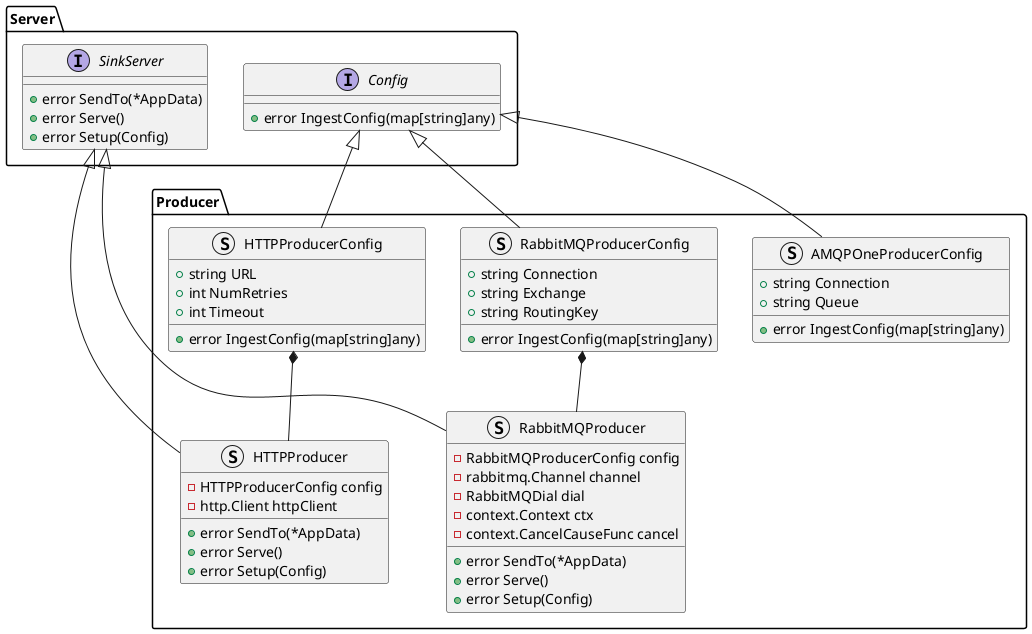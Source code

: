 @startuml
namespace Server {
    interface SinkServer {
        +error SendTo(*AppData)
        +error Serve()
        +error Setup(Config)
    }
    interface Config {
        +error IngestConfig(map[string]any)
    }
}
namespace Producer {
    struct HTTPProducer {
        -HTTPProducerConfig config
        -http.Client httpClient
        +error SendTo(*AppData)
        +error Serve()
        +error Setup(Config)
    }
    struct RabbitMQProducer {
        -RabbitMQProducerConfig config
        -rabbitmq.Channel channel
        -RabbitMQDial dial
        -context.Context ctx
        -context.CancelCauseFunc cancel
        +error SendTo(*AppData)
        +error Serve()
        +error Setup(Config)
    }
    struct HTTPProducerConfig {
        +string URL
        +int NumRetries
        +int Timeout
        +error IngestConfig(map[string]any)
    }
    struct RabbitMQProducerConfig {
        +string Connection
        +string Exchange
        +string RoutingKey
        +error IngestConfig(map[string]any)
    }
    struct AMQPOneProducerConfig {
        +string Connection
        +string Queue
        +error IngestConfig(map[string]any)
    }

}

Server.SinkServer <|-- Producer.HTTPProducer
Server.SinkServer <|-- Producer.RabbitMQProducer

Server.Config <|-- Producer.HTTPProducerConfig
Server.Config <|-- Producer.RabbitMQProducerConfig
Server.Config <|-- Producer.AMQPOneProducerConfig
Producer.HTTPProducerConfig *-- Producer.HTTPProducer
Producer.RabbitMQProducerConfig *-- Producer.RabbitMQProducer
@enduml